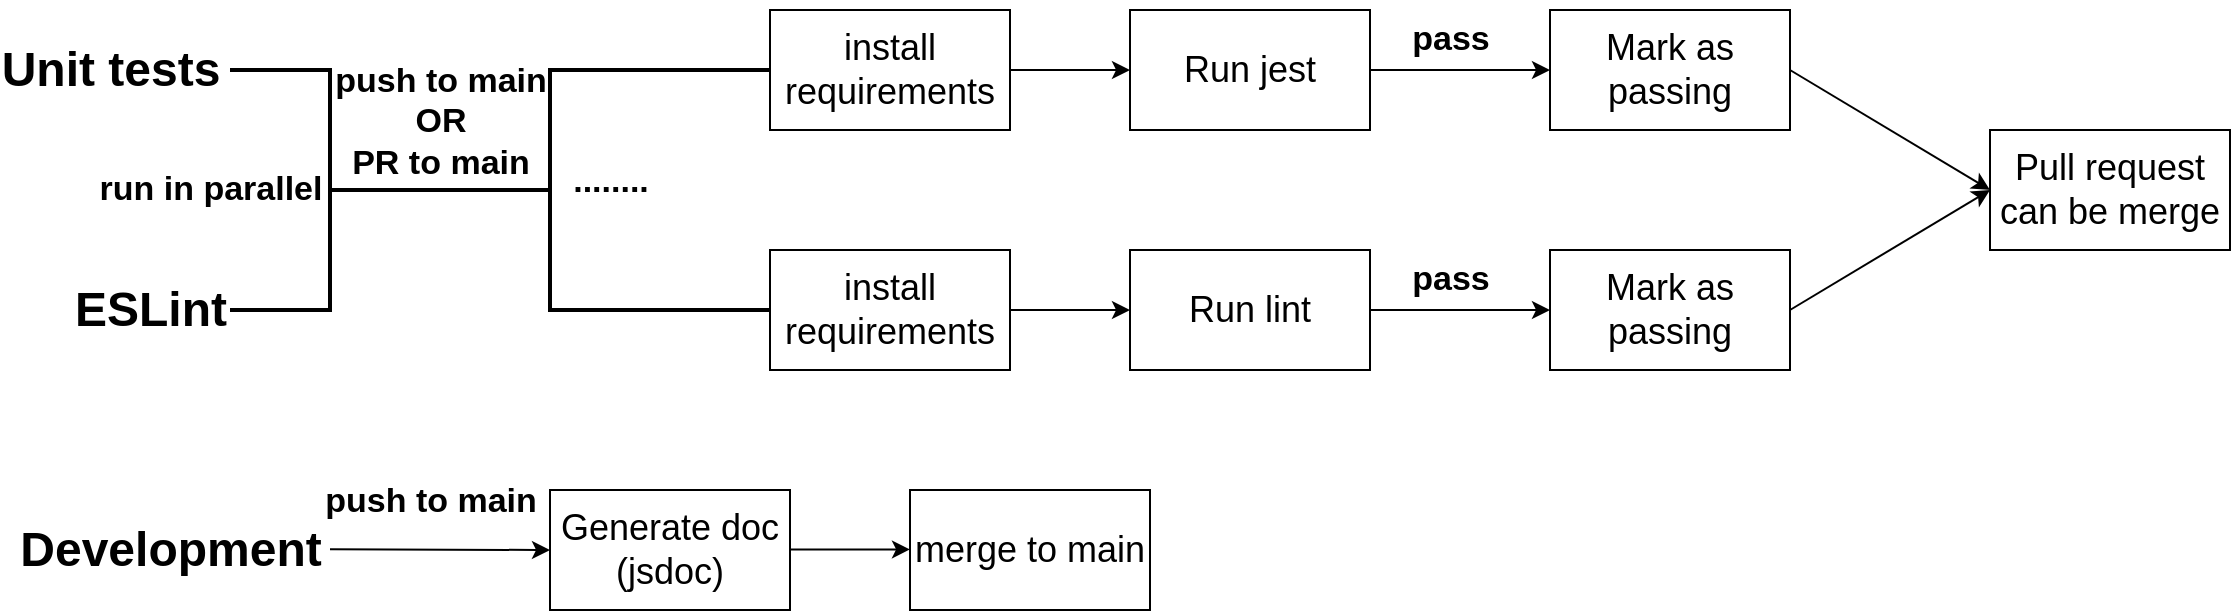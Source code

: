 <mxfile>
    <diagram name="第 1 页" id="XHGQAw4q8pq3mNkUlnjU">
        <mxGraphModel dx="1037" dy="680" grid="1" gridSize="10" guides="1" tooltips="1" connect="1" arrows="1" fold="1" page="1" pageScale="1" pageWidth="1169" pageHeight="827" math="0" shadow="0">
            <root>
                <mxCell id="0"/>
                <mxCell id="1" parent="0"/>
                <mxCell id="rTVmg1_4F_sFFXQ4KWiE-1" value="&lt;font style=&quot;font-size: 18px;&quot;&gt;Run jest&lt;/font&gt;" style="rounded=0;whiteSpace=wrap;html=1;" parent="1" vertex="1">
                    <mxGeometry x="580" y="266" width="120" height="60" as="geometry"/>
                </mxCell>
                <mxCell id="rTVmg1_4F_sFFXQ4KWiE-4" value="" style="strokeWidth=2;html=1;shape=mxgraph.flowchart.annotation_2;align=left;labelPosition=right;pointerEvents=1;" parent="1" vertex="1">
                    <mxGeometry x="180" y="296" width="220" height="120" as="geometry"/>
                </mxCell>
                <mxCell id="rTVmg1_4F_sFFXQ4KWiE-5" value="" style="strokeWidth=2;html=1;shape=mxgraph.flowchart.annotation_1;align=left;pointerEvents=1;rotation=-180;" parent="1" vertex="1">
                    <mxGeometry x="130" y="296" width="50" height="120" as="geometry"/>
                </mxCell>
                <mxCell id="rTVmg1_4F_sFFXQ4KWiE-7" value="Development" style="text;strokeColor=none;fillColor=none;html=1;fontSize=24;fontStyle=1;verticalAlign=middle;align=center;" parent="1" vertex="1">
                    <mxGeometry x="50" y="516" width="100" height="40" as="geometry"/>
                </mxCell>
                <mxCell id="rTVmg1_4F_sFFXQ4KWiE-9" value="Unit tests" style="text;strokeColor=none;fillColor=none;html=1;fontSize=24;fontStyle=1;verticalAlign=middle;align=center;" parent="1" vertex="1">
                    <mxGeometry x="20" y="276" width="100" height="40" as="geometry"/>
                </mxCell>
                <mxCell id="rTVmg1_4F_sFFXQ4KWiE-10" value="ESLint" style="text;strokeColor=none;fillColor=none;html=1;fontSize=24;fontStyle=1;verticalAlign=middle;align=center;" parent="1" vertex="1">
                    <mxGeometry x="40" y="396" width="100" height="40" as="geometry"/>
                </mxCell>
                <mxCell id="rTVmg1_4F_sFFXQ4KWiE-11" value="run in parallel" style="text;strokeColor=none;fillColor=none;html=1;fontSize=17;fontStyle=1;verticalAlign=middle;align=center;" parent="1" vertex="1">
                    <mxGeometry x="70" y="336" width="100" height="40" as="geometry"/>
                </mxCell>
                <mxCell id="rTVmg1_4F_sFFXQ4KWiE-12" value="&lt;font style=&quot;font-size: 18px;&quot;&gt;install requirements&lt;/font&gt;" style="rounded=0;whiteSpace=wrap;html=1;" parent="1" vertex="1">
                    <mxGeometry x="400" y="266" width="120" height="60" as="geometry"/>
                </mxCell>
                <mxCell id="rTVmg1_4F_sFFXQ4KWiE-13" value="&lt;font style=&quot;font-size: 18px;&quot;&gt;install requirements&lt;/font&gt;" style="rounded=0;whiteSpace=wrap;html=1;" parent="1" vertex="1">
                    <mxGeometry x="400" y="386" width="120" height="60" as="geometry"/>
                </mxCell>
                <mxCell id="rTVmg1_4F_sFFXQ4KWiE-14" value="&lt;font style=&quot;font-size: 18px;&quot;&gt;Run lint&lt;/font&gt;" style="rounded=0;whiteSpace=wrap;html=1;" parent="1" vertex="1">
                    <mxGeometry x="580" y="386" width="120" height="60" as="geometry"/>
                </mxCell>
                <mxCell id="rTVmg1_4F_sFFXQ4KWiE-15" value="&lt;font style=&quot;font-size: 18px;&quot;&gt;Mark as passing&lt;/font&gt;" style="rounded=0;whiteSpace=wrap;html=1;" parent="1" vertex="1">
                    <mxGeometry x="790" y="266" width="120" height="60" as="geometry"/>
                </mxCell>
                <mxCell id="rTVmg1_4F_sFFXQ4KWiE-16" value="&lt;font style=&quot;font-size: 18px;&quot;&gt;Mark as passing&lt;/font&gt;" style="rounded=0;whiteSpace=wrap;html=1;" parent="1" vertex="1">
                    <mxGeometry x="790" y="386" width="120" height="60" as="geometry"/>
                </mxCell>
                <mxCell id="rTVmg1_4F_sFFXQ4KWiE-17" value="" style="endArrow=classic;html=1;rounded=0;exitX=1;exitY=0.5;exitDx=0;exitDy=0;entryX=0;entryY=0.5;entryDx=0;entryDy=0;" parent="1" source="rTVmg1_4F_sFFXQ4KWiE-12" target="rTVmg1_4F_sFFXQ4KWiE-1" edge="1">
                    <mxGeometry width="50" height="50" relative="1" as="geometry">
                        <mxPoint x="590" y="366" as="sourcePoint"/>
                        <mxPoint x="640" y="316" as="targetPoint"/>
                    </mxGeometry>
                </mxCell>
                <mxCell id="rTVmg1_4F_sFFXQ4KWiE-18" value="" style="endArrow=classic;html=1;rounded=0;exitX=1;exitY=0.5;exitDx=0;exitDy=0;entryX=0;entryY=0.5;entryDx=0;entryDy=0;" parent="1" source="rTVmg1_4F_sFFXQ4KWiE-1" target="rTVmg1_4F_sFFXQ4KWiE-15" edge="1">
                    <mxGeometry width="50" height="50" relative="1" as="geometry">
                        <mxPoint x="730" y="316" as="sourcePoint"/>
                        <mxPoint x="780" y="266" as="targetPoint"/>
                    </mxGeometry>
                </mxCell>
                <mxCell id="rTVmg1_4F_sFFXQ4KWiE-19" value="" style="endArrow=classic;html=1;rounded=0;exitX=1;exitY=0.5;exitDx=0;exitDy=0;entryX=0;entryY=0.5;entryDx=0;entryDy=0;" parent="1" source="rTVmg1_4F_sFFXQ4KWiE-13" target="rTVmg1_4F_sFFXQ4KWiE-14" edge="1">
                    <mxGeometry width="50" height="50" relative="1" as="geometry">
                        <mxPoint x="530" y="426" as="sourcePoint"/>
                        <mxPoint x="580" y="376" as="targetPoint"/>
                    </mxGeometry>
                </mxCell>
                <mxCell id="rTVmg1_4F_sFFXQ4KWiE-20" value="" style="endArrow=classic;html=1;rounded=0;exitX=1;exitY=0.5;exitDx=0;exitDy=0;entryX=0;entryY=0.5;entryDx=0;entryDy=0;" parent="1" source="rTVmg1_4F_sFFXQ4KWiE-14" target="rTVmg1_4F_sFFXQ4KWiE-16" edge="1">
                    <mxGeometry width="50" height="50" relative="1" as="geometry">
                        <mxPoint x="720" y="396" as="sourcePoint"/>
                        <mxPoint x="770" y="346" as="targetPoint"/>
                    </mxGeometry>
                </mxCell>
                <mxCell id="rTVmg1_4F_sFFXQ4KWiE-21" value="pass" style="text;strokeColor=none;fillColor=none;html=1;fontSize=17;fontStyle=1;verticalAlign=middle;align=center;" parent="1" vertex="1">
                    <mxGeometry x="690" y="261" width="100" height="40" as="geometry"/>
                </mxCell>
                <mxCell id="rTVmg1_4F_sFFXQ4KWiE-22" value="pass" style="text;strokeColor=none;fillColor=none;html=1;fontSize=17;fontStyle=1;verticalAlign=middle;align=center;" parent="1" vertex="1">
                    <mxGeometry x="690" y="381" width="100" height="40" as="geometry"/>
                </mxCell>
                <mxCell id="rTVmg1_4F_sFFXQ4KWiE-23" value="&lt;font style=&quot;font-size: 18px;&quot;&gt;Pull request can be merge&lt;/font&gt;" style="rounded=0;whiteSpace=wrap;html=1;" parent="1" vertex="1">
                    <mxGeometry x="1010" y="326" width="120" height="60" as="geometry"/>
                </mxCell>
                <mxCell id="rTVmg1_4F_sFFXQ4KWiE-24" value="" style="endArrow=classic;html=1;rounded=0;exitX=1;exitY=0.5;exitDx=0;exitDy=0;entryX=0;entryY=0.5;entryDx=0;entryDy=0;" parent="1" source="rTVmg1_4F_sFFXQ4KWiE-15" target="rTVmg1_4F_sFFXQ4KWiE-23" edge="1">
                    <mxGeometry width="50" height="50" relative="1" as="geometry">
                        <mxPoint x="970" y="316" as="sourcePoint"/>
                        <mxPoint x="1020" y="266" as="targetPoint"/>
                    </mxGeometry>
                </mxCell>
                <mxCell id="rTVmg1_4F_sFFXQ4KWiE-25" value="" style="endArrow=classic;html=1;rounded=0;exitX=1;exitY=0.5;exitDx=0;exitDy=0;entryX=0;entryY=0.5;entryDx=0;entryDy=0;" parent="1" source="rTVmg1_4F_sFFXQ4KWiE-16" target="rTVmg1_4F_sFFXQ4KWiE-23" edge="1">
                    <mxGeometry width="50" height="50" relative="1" as="geometry">
                        <mxPoint x="920" y="426" as="sourcePoint"/>
                        <mxPoint x="970" y="376" as="targetPoint"/>
                    </mxGeometry>
                </mxCell>
                <mxCell id="9" style="edgeStyle=none;html=1;" parent="1" source="rTVmg1_4F_sFFXQ4KWiE-26" edge="1">
                    <mxGeometry relative="1" as="geometry">
                        <mxPoint x="290" y="536" as="targetPoint"/>
                    </mxGeometry>
                </mxCell>
                <mxCell id="rTVmg1_4F_sFFXQ4KWiE-26" value="&lt;font style=&quot;font-size: 18px;&quot;&gt;Generate doc (jsdoc)&lt;/font&gt;" style="rounded=0;whiteSpace=wrap;html=1;" parent="1" vertex="1">
                    <mxGeometry x="290" y="506" width="120" height="60" as="geometry"/>
                </mxCell>
                <mxCell id="rTVmg1_4F_sFFXQ4KWiE-27" value="&lt;font style=&quot;font-size: 18px;&quot;&gt;merge to main&lt;/font&gt;" style="rounded=0;whiteSpace=wrap;html=1;" parent="1" vertex="1">
                    <mxGeometry x="470" y="506" width="120" height="60" as="geometry"/>
                </mxCell>
                <mxCell id="rTVmg1_4F_sFFXQ4KWiE-28" value="" style="endArrow=classic;html=1;rounded=0;exitX=1;exitY=0.5;exitDx=0;exitDy=0;entryX=0;entryY=0.5;entryDx=0;entryDy=0;" parent="1" edge="1">
                    <mxGeometry width="50" height="50" relative="1" as="geometry">
                        <mxPoint x="410" y="535.71" as="sourcePoint"/>
                        <mxPoint x="470" y="535.71" as="targetPoint"/>
                    </mxGeometry>
                </mxCell>
                <mxCell id="2" value="push to main&lt;br&gt;OR&lt;br&gt;PR to main" style="text;strokeColor=none;fillColor=none;html=1;fontSize=17;fontStyle=1;verticalAlign=middle;align=center;" parent="1" vertex="1">
                    <mxGeometry x="185" y="302" width="100" height="40" as="geometry"/>
                </mxCell>
                <mxCell id="3" value="push to main" style="text;strokeColor=none;fillColor=none;html=1;fontSize=17;fontStyle=1;verticalAlign=middle;align=center;" parent="1" vertex="1">
                    <mxGeometry x="180" y="492" width="100" height="40" as="geometry"/>
                </mxCell>
                <mxCell id="4" value="" style="endArrow=classic;html=1;rounded=0;exitX=1;exitY=0.5;exitDx=0;exitDy=0;entryX=0;entryY=0.5;entryDx=0;entryDy=0;" parent="1" target="rTVmg1_4F_sFFXQ4KWiE-26" edge="1">
                    <mxGeometry width="50" height="50" relative="1" as="geometry">
                        <mxPoint x="180" y="535.66" as="sourcePoint"/>
                        <mxPoint x="340" y="536" as="targetPoint"/>
                    </mxGeometry>
                </mxCell>
                <mxCell id="11" value="........" style="text;strokeColor=none;fillColor=none;html=1;fontSize=17;fontStyle=1;verticalAlign=middle;align=center;" parent="1" vertex="1">
                    <mxGeometry x="270" y="332" width="100" height="40" as="geometry"/>
                </mxCell>
            </root>
        </mxGraphModel>
    </diagram>
</mxfile>